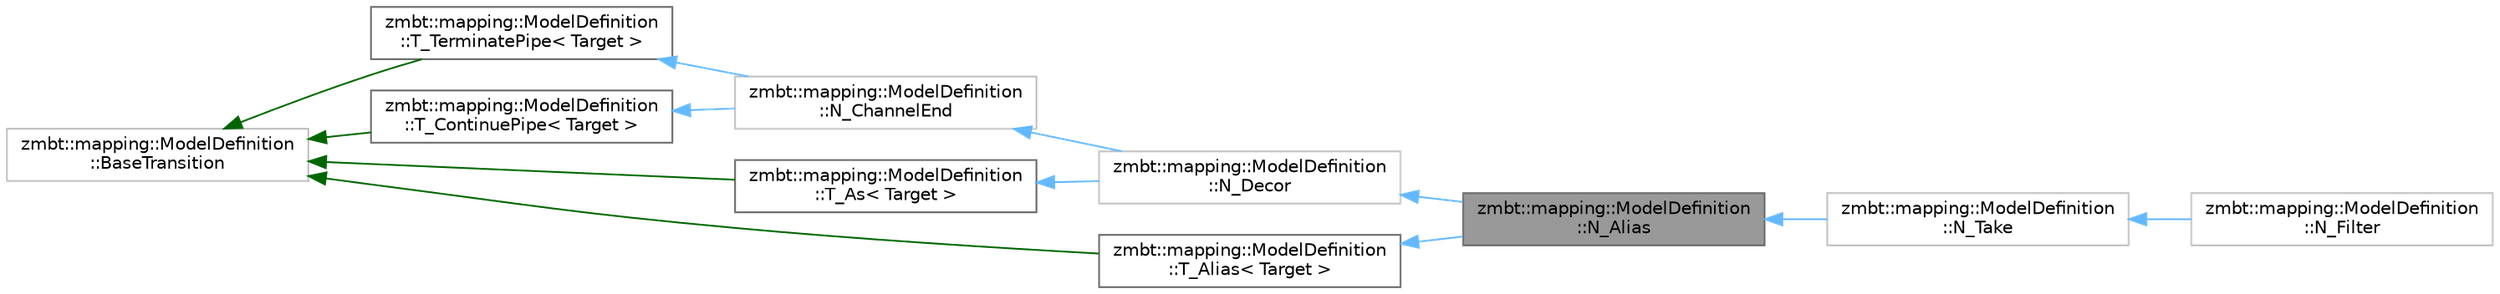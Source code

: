 digraph "zmbt::mapping::ModelDefinition::N_Alias"
{
 // LATEX_PDF_SIZE
  bgcolor="transparent";
  edge [fontname=Helvetica,fontsize=10,labelfontname=Helvetica,labelfontsize=10];
  node [fontname=Helvetica,fontsize=10,shape=box,height=0.2,width=0.4];
  rankdir="LR";
  Node1 [id="Node000001",label="zmbt::mapping::ModelDefinition\l::N_Alias",height=0.2,width=0.4,color="gray40", fillcolor="grey60", style="filled", fontcolor="black",tooltip=" "];
  Node2 -> Node1 [id="edge1_Node000001_Node000002",dir="back",color="steelblue1",style="solid",tooltip=" "];
  Node2 [id="Node000002",label="zmbt::mapping::ModelDefinition\l::N_Decor",height=0.2,width=0.4,color="grey75", fillcolor="white", style="filled",URL="$classzmbt_1_1mapping_1_1ModelDefinition_1_1N__Decor.html",tooltip=" "];
  Node3 -> Node2 [id="edge2_Node000002_Node000003",dir="back",color="steelblue1",style="solid",tooltip=" "];
  Node3 [id="Node000003",label="zmbt::mapping::ModelDefinition\l::N_ChannelEnd",height=0.2,width=0.4,color="grey75", fillcolor="white", style="filled",URL="$classzmbt_1_1mapping_1_1ModelDefinition_1_1N__ChannelEnd.html",tooltip=" "];
  Node4 -> Node3 [id="edge3_Node000003_Node000004",dir="back",color="steelblue1",style="solid",tooltip=" "];
  Node4 [id="Node000004",label="zmbt::mapping::ModelDefinition\l::T_TerminatePipe\< Target \>",height=0.2,width=0.4,color="gray40", fillcolor="white", style="filled",tooltip=" "];
  Node5 -> Node4 [id="edge4_Node000004_Node000005",dir="back",color="darkgreen",style="solid",tooltip=" "];
  Node5 [id="Node000005",label="zmbt::mapping::ModelDefinition\l::BaseTransition",height=0.2,width=0.4,color="grey75", fillcolor="white", style="filled",URL="$classzmbt_1_1mapping_1_1ModelDefinition_1_1BaseTransition.html",tooltip=" "];
  Node6 -> Node3 [id="edge5_Node000003_Node000006",dir="back",color="steelblue1",style="solid",tooltip=" "];
  Node6 [id="Node000006",label="zmbt::mapping::ModelDefinition\l::T_ContinuePipe\< Target \>",height=0.2,width=0.4,color="gray40", fillcolor="white", style="filled",tooltip=" "];
  Node5 -> Node6 [id="edge6_Node000006_Node000005",dir="back",color="darkgreen",style="solid",tooltip=" "];
  Node7 -> Node2 [id="edge7_Node000002_Node000007",dir="back",color="steelblue1",style="solid",tooltip=" "];
  Node7 [id="Node000007",label="zmbt::mapping::ModelDefinition\l::T_As\< Target \>",height=0.2,width=0.4,color="gray40", fillcolor="white", style="filled",tooltip=" "];
  Node5 -> Node7 [id="edge8_Node000007_Node000005",dir="back",color="darkgreen",style="solid",tooltip=" "];
  Node8 -> Node1 [id="edge9_Node000001_Node000008",dir="back",color="steelblue1",style="solid",tooltip=" "];
  Node8 [id="Node000008",label="zmbt::mapping::ModelDefinition\l::T_Alias\< Target \>",height=0.2,width=0.4,color="gray40", fillcolor="white", style="filled",tooltip=" "];
  Node5 -> Node8 [id="edge10_Node000008_Node000005",dir="back",color="darkgreen",style="solid",tooltip=" "];
  Node1 -> Node9 [id="edge11_Node000001_Node000009",dir="back",color="steelblue1",style="solid",tooltip=" "];
  Node9 [id="Node000009",label="zmbt::mapping::ModelDefinition\l::N_Take",height=0.2,width=0.4,color="grey75", fillcolor="white", style="filled",URL="$classzmbt_1_1mapping_1_1ModelDefinition_1_1N__Take.html",tooltip=" "];
  Node9 -> Node10 [id="edge12_Node000009_Node000010",dir="back",color="steelblue1",style="solid",tooltip=" "];
  Node10 [id="Node000010",label="zmbt::mapping::ModelDefinition\l::N_Filter",height=0.2,width=0.4,color="grey75", fillcolor="white", style="filled",URL="$classzmbt_1_1mapping_1_1ModelDefinition_1_1N__Filter.html",tooltip=" "];
}
